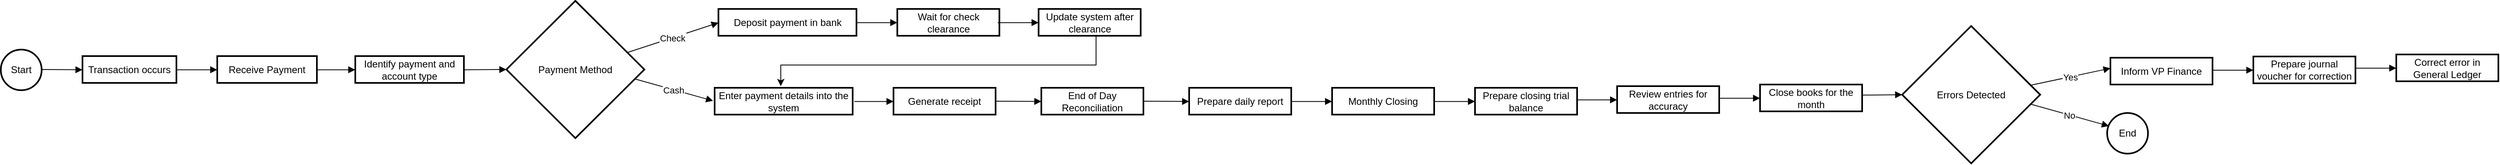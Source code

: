 <mxfile version="24.7.5">
  <diagram name="Page-1" id="OnniErKwhlVHqoexKt-W">
    <mxGraphModel dx="4970" dy="2070" grid="1" gridSize="10" guides="1" tooltips="1" connect="1" arrows="1" fold="1" page="1" pageScale="1" pageWidth="850" pageHeight="1100" math="0" shadow="0">
      <root>
        <mxCell id="0" />
        <mxCell id="1" parent="0" />
        <mxCell id="3kDJoMaCffaIHpAtDq5U-1" value="Start" style="ellipse;aspect=fixed;strokeWidth=2;whiteSpace=wrap;" vertex="1" parent="1">
          <mxGeometry x="-10" y="440" width="50" height="50" as="geometry" />
        </mxCell>
        <mxCell id="3kDJoMaCffaIHpAtDq5U-2" value="Transaction occurs" style="whiteSpace=wrap;strokeWidth=2;" vertex="1" parent="1">
          <mxGeometry x="90" y="448" width="115" height="33" as="geometry" />
        </mxCell>
        <mxCell id="3kDJoMaCffaIHpAtDq5U-3" value="Receive Payment" style="whiteSpace=wrap;strokeWidth=2;" vertex="1" parent="1">
          <mxGeometry x="255" y="448" width="122" height="33" as="geometry" />
        </mxCell>
        <mxCell id="3kDJoMaCffaIHpAtDq5U-4" value="Identify payment and account type" style="whiteSpace=wrap;strokeWidth=2;" vertex="1" parent="1">
          <mxGeometry x="424" y="448" width="133" height="33" as="geometry" />
        </mxCell>
        <mxCell id="3kDJoMaCffaIHpAtDq5U-5" value="Payment Method" style="rhombus;strokeWidth=2;whiteSpace=wrap;" vertex="1" parent="1">
          <mxGeometry x="609" y="380" width="169" height="169" as="geometry" />
        </mxCell>
        <mxCell id="3kDJoMaCffaIHpAtDq5U-6" value="Wait for check clearance" style="whiteSpace=wrap;strokeWidth=2;" vertex="1" parent="1">
          <mxGeometry x="1087.66" y="390" width="125" height="33" as="geometry" />
        </mxCell>
        <mxCell id="3kDJoMaCffaIHpAtDq5U-7" value="" style="curved=1;startArrow=none;endArrow=block;exitX=1;exitY=0.49;entryX=0;entryY=0.51;" edge="1" parent="1" source="3kDJoMaCffaIHpAtDq5U-1" target="3kDJoMaCffaIHpAtDq5U-2">
          <mxGeometry relative="1" as="geometry">
            <Array as="points" />
          </mxGeometry>
        </mxCell>
        <mxCell id="3kDJoMaCffaIHpAtDq5U-8" value="" style="curved=1;startArrow=none;endArrow=block;exitX=1;exitY=0.51;entryX=0;entryY=0.51;" edge="1" parent="1" source="3kDJoMaCffaIHpAtDq5U-2" target="3kDJoMaCffaIHpAtDq5U-3">
          <mxGeometry relative="1" as="geometry">
            <Array as="points" />
          </mxGeometry>
        </mxCell>
        <mxCell id="3kDJoMaCffaIHpAtDq5U-9" value="" style="curved=1;startArrow=none;endArrow=block;exitX=1;exitY=0.51;entryX=0;entryY=0.51;" edge="1" parent="1" source="3kDJoMaCffaIHpAtDq5U-3" target="3kDJoMaCffaIHpAtDq5U-4">
          <mxGeometry relative="1" as="geometry">
            <Array as="points" />
          </mxGeometry>
        </mxCell>
        <mxCell id="3kDJoMaCffaIHpAtDq5U-10" value="" style="curved=1;startArrow=none;endArrow=block;exitX=0.99;exitY=0.51;entryX=0;entryY=0.5;" edge="1" parent="1" source="3kDJoMaCffaIHpAtDq5U-4" target="3kDJoMaCffaIHpAtDq5U-5">
          <mxGeometry relative="1" as="geometry">
            <Array as="points" />
          </mxGeometry>
        </mxCell>
        <mxCell id="3kDJoMaCffaIHpAtDq5U-11" value="Check" style="curved=1;startArrow=none;endArrow=block;" edge="1" parent="1" source="3kDJoMaCffaIHpAtDq5U-5">
          <mxGeometry relative="1" as="geometry">
            <Array as="points" />
            <mxPoint x="771.005" y="427.845" as="sourcePoint" />
            <mxPoint x="868.66" y="407" as="targetPoint" />
          </mxGeometry>
        </mxCell>
        <mxCell id="3kDJoMaCffaIHpAtDq5U-12" value="Cash" style="curved=1;startArrow=none;endArrow=block;exitX=1;exitY=0.58;" edge="1" parent="1" source="3kDJoMaCffaIHpAtDq5U-5">
          <mxGeometry relative="1" as="geometry">
            <Array as="points" />
            <mxPoint x="862" y="503" as="targetPoint" />
          </mxGeometry>
        </mxCell>
        <mxCell id="3kDJoMaCffaIHpAtDq5U-13" value="" style="curved=1;startArrow=none;endArrow=block;exitX=1;exitY=0.51;entryX=0;entryY=0.51;" edge="1" parent="1" target="3kDJoMaCffaIHpAtDq5U-6">
          <mxGeometry relative="1" as="geometry">
            <Array as="points" />
            <mxPoint x="1037.66" y="406.83" as="sourcePoint" />
          </mxGeometry>
        </mxCell>
        <mxCell id="3kDJoMaCffaIHpAtDq5U-14" value="Deposit payment in bank" style="whiteSpace=wrap;strokeWidth=2;" vertex="1" parent="1">
          <mxGeometry x="868.66" y="390" width="169" height="33" as="geometry" />
        </mxCell>
        <mxCell id="3kDJoMaCffaIHpAtDq5U-15" value="Enter payment details into the system" style="whiteSpace=wrap;strokeWidth=2;" vertex="1" parent="1">
          <mxGeometry x="864" y="487" width="169" height="33" as="geometry" />
        </mxCell>
        <mxCell id="3kDJoMaCffaIHpAtDq5U-16" value="Generate receipt" style="whiteSpace=wrap;strokeWidth=2;" vertex="1" parent="1">
          <mxGeometry x="1083" y="487" width="125" height="33" as="geometry" />
        </mxCell>
        <mxCell id="3kDJoMaCffaIHpAtDq5U-17" value="" style="curved=1;startArrow=none;endArrow=block;exitX=1;exitY=0.51;entryX=0;entryY=0.51;" edge="1" parent="1" target="3kDJoMaCffaIHpAtDq5U-16">
          <mxGeometry relative="1" as="geometry">
            <Array as="points" />
            <mxPoint x="1035" y="503.83" as="sourcePoint" />
          </mxGeometry>
        </mxCell>
        <mxCell id="3kDJoMaCffaIHpAtDq5U-18" value="Update system after clearance" style="whiteSpace=wrap;strokeWidth=2;" vertex="1" parent="1">
          <mxGeometry x="1260.66" y="390" width="125" height="33" as="geometry" />
        </mxCell>
        <mxCell id="3kDJoMaCffaIHpAtDq5U-19" value="" style="curved=1;startArrow=none;endArrow=block;exitX=1;exitY=0.51;entryX=0;entryY=0.51;" edge="1" parent="1" target="3kDJoMaCffaIHpAtDq5U-18">
          <mxGeometry relative="1" as="geometry">
            <Array as="points" />
            <mxPoint x="1210.66" y="406.83" as="sourcePoint" />
          </mxGeometry>
        </mxCell>
        <mxCell id="3kDJoMaCffaIHpAtDq5U-20" value="" style="edgeStyle=orthogonalEdgeStyle;rounded=0;orthogonalLoop=1;jettySize=auto;html=1;exitX=0.5;exitY=1;exitDx=0;exitDy=0;" edge="1" parent="1" source="3kDJoMaCffaIHpAtDq5U-18">
          <mxGeometry relative="1" as="geometry">
            <mxPoint x="945" y="485" as="targetPoint" />
            <Array as="points">
              <mxPoint x="1331" y="423" />
              <mxPoint x="1331" y="459" />
              <mxPoint x="945" y="459" />
            </Array>
            <mxPoint x="1331" y="438" as="sourcePoint" />
          </mxGeometry>
        </mxCell>
        <mxCell id="3kDJoMaCffaIHpAtDq5U-21" value="End of Day Reconciliation" style="whiteSpace=wrap;strokeWidth=2;" vertex="1" parent="1">
          <mxGeometry x="1264" y="487" width="125" height="33" as="geometry" />
        </mxCell>
        <mxCell id="3kDJoMaCffaIHpAtDq5U-22" value="" style="curved=1;startArrow=none;endArrow=block;exitX=1;exitY=0.5;entryX=0;entryY=0.51;exitDx=0;exitDy=0;" edge="1" parent="1" source="3kDJoMaCffaIHpAtDq5U-16" target="3kDJoMaCffaIHpAtDq5U-21">
          <mxGeometry relative="1" as="geometry">
            <Array as="points" />
            <mxPoint x="1215" y="503.83" as="sourcePoint" />
          </mxGeometry>
        </mxCell>
        <mxCell id="3kDJoMaCffaIHpAtDq5U-23" value="Prepare daily report" style="whiteSpace=wrap;strokeWidth=2;" vertex="1" parent="1">
          <mxGeometry x="1445" y="487" width="125" height="33" as="geometry" />
        </mxCell>
        <mxCell id="3kDJoMaCffaIHpAtDq5U-24" value="" style="curved=1;startArrow=none;endArrow=block;exitX=1;exitY=0.5;entryX=0;entryY=0.51;exitDx=0;exitDy=0;" edge="1" parent="1" source="3kDJoMaCffaIHpAtDq5U-21" target="3kDJoMaCffaIHpAtDq5U-23">
          <mxGeometry relative="1" as="geometry">
            <Array as="points" />
            <mxPoint x="1394" y="503.83" as="sourcePoint" />
          </mxGeometry>
        </mxCell>
        <mxCell id="3kDJoMaCffaIHpAtDq5U-25" value="Monthly Closing" style="whiteSpace=wrap;strokeWidth=2;" vertex="1" parent="1">
          <mxGeometry x="1620" y="487" width="125" height="33" as="geometry" />
        </mxCell>
        <mxCell id="3kDJoMaCffaIHpAtDq5U-26" value="" style="curved=1;startArrow=none;endArrow=block;exitX=1;exitY=0.51;entryX=0;entryY=0.51;" edge="1" parent="1" target="3kDJoMaCffaIHpAtDq5U-25">
          <mxGeometry relative="1" as="geometry">
            <Array as="points" />
            <mxPoint x="1569" y="503.83" as="sourcePoint" />
          </mxGeometry>
        </mxCell>
        <mxCell id="3kDJoMaCffaIHpAtDq5U-27" value="Prepare closing trial balance" style="whiteSpace=wrap;strokeWidth=2;" vertex="1" parent="1">
          <mxGeometry x="1795" y="487" width="125" height="33" as="geometry" />
        </mxCell>
        <mxCell id="3kDJoMaCffaIHpAtDq5U-28" value="" style="curved=1;startArrow=none;endArrow=block;exitX=1;exitY=0.51;entryX=0;entryY=0.51;" edge="1" parent="1" target="3kDJoMaCffaIHpAtDq5U-27">
          <mxGeometry relative="1" as="geometry">
            <Array as="points" />
            <mxPoint x="1744" y="503.83" as="sourcePoint" />
          </mxGeometry>
        </mxCell>
        <mxCell id="3kDJoMaCffaIHpAtDq5U-29" value="Review entries for accuracy" style="whiteSpace=wrap;strokeWidth=2;" vertex="1" parent="1">
          <mxGeometry x="1969" y="485" width="125" height="33" as="geometry" />
        </mxCell>
        <mxCell id="3kDJoMaCffaIHpAtDq5U-30" value="" style="curved=1;startArrow=none;endArrow=block;exitX=1;exitY=0.51;entryX=0;entryY=0.51;" edge="1" parent="1" target="3kDJoMaCffaIHpAtDq5U-29">
          <mxGeometry relative="1" as="geometry">
            <Array as="points" />
            <mxPoint x="1919" y="501.83" as="sourcePoint" />
          </mxGeometry>
        </mxCell>
        <mxCell id="3kDJoMaCffaIHpAtDq5U-31" value="Close books for the month" style="whiteSpace=wrap;strokeWidth=2;" vertex="1" parent="1">
          <mxGeometry x="2144" y="483" width="125" height="33" as="geometry" />
        </mxCell>
        <mxCell id="3kDJoMaCffaIHpAtDq5U-32" value="" style="curved=1;startArrow=none;endArrow=block;exitX=1;exitY=0.51;entryX=0;entryY=0.51;" edge="1" parent="1" target="3kDJoMaCffaIHpAtDq5U-31">
          <mxGeometry relative="1" as="geometry">
            <Array as="points" />
            <mxPoint x="2094" y="499.83" as="sourcePoint" />
          </mxGeometry>
        </mxCell>
        <mxCell id="3kDJoMaCffaIHpAtDq5U-33" value="Errors Detected" style="rhombus;strokeWidth=2;whiteSpace=wrap;" vertex="1" parent="1">
          <mxGeometry x="2318" y="411" width="169" height="169" as="geometry" />
        </mxCell>
        <mxCell id="3kDJoMaCffaIHpAtDq5U-34" value="" style="curved=1;startArrow=none;endArrow=block;exitX=0.99;exitY=0.51;entryX=0;entryY=0.5;" edge="1" parent="1" target="3kDJoMaCffaIHpAtDq5U-33">
          <mxGeometry relative="1" as="geometry">
            <Array as="points" />
            <mxPoint x="2269" y="496" as="sourcePoint" />
          </mxGeometry>
        </mxCell>
        <mxCell id="3kDJoMaCffaIHpAtDq5U-35" value="Yes" style="curved=1;startArrow=none;endArrow=block;exitX=1;exitY=0.42;" edge="1" parent="1" source="3kDJoMaCffaIHpAtDq5U-33">
          <mxGeometry relative="1" as="geometry">
            <Array as="points" />
            <mxPoint x="2573" y="463" as="targetPoint" />
          </mxGeometry>
        </mxCell>
        <mxCell id="3kDJoMaCffaIHpAtDq5U-36" value="No" style="curved=1;startArrow=none;endArrow=block;exitX=1;exitY=0.58;" edge="1" parent="1" source="3kDJoMaCffaIHpAtDq5U-33">
          <mxGeometry relative="1" as="geometry">
            <Array as="points" />
            <mxPoint x="2571" y="534" as="targetPoint" />
          </mxGeometry>
        </mxCell>
        <mxCell id="3kDJoMaCffaIHpAtDq5U-37" value="Inform VP Finance" style="whiteSpace=wrap;strokeWidth=2;" vertex="1" parent="1">
          <mxGeometry x="2573" y="450" width="125" height="33" as="geometry" />
        </mxCell>
        <mxCell id="3kDJoMaCffaIHpAtDq5U-38" value="Prepare journal voucher for correction" style="whiteSpace=wrap;strokeWidth=2;" vertex="1" parent="1">
          <mxGeometry x="2748" y="448.5" width="125" height="33" as="geometry" />
        </mxCell>
        <mxCell id="3kDJoMaCffaIHpAtDq5U-39" value="" style="curved=1;startArrow=none;endArrow=block;exitX=1;exitY=0.51;entryX=0;entryY=0.51;" edge="1" parent="1" target="3kDJoMaCffaIHpAtDq5U-38">
          <mxGeometry relative="1" as="geometry">
            <Array as="points" />
            <mxPoint x="2698" y="465.33" as="sourcePoint" />
          </mxGeometry>
        </mxCell>
        <mxCell id="3kDJoMaCffaIHpAtDq5U-40" value="Correct error in General Ledger" style="whiteSpace=wrap;strokeWidth=2;" vertex="1" parent="1">
          <mxGeometry x="2923" y="446" width="125" height="33" as="geometry" />
        </mxCell>
        <mxCell id="3kDJoMaCffaIHpAtDq5U-41" value="" style="curved=1;startArrow=none;endArrow=block;exitX=1;exitY=0.51;entryX=0;entryY=0.51;" edge="1" parent="1" target="3kDJoMaCffaIHpAtDq5U-40">
          <mxGeometry relative="1" as="geometry">
            <Array as="points" />
            <mxPoint x="2873" y="462.83" as="sourcePoint" />
          </mxGeometry>
        </mxCell>
        <mxCell id="3kDJoMaCffaIHpAtDq5U-42" value="End" style="ellipse;aspect=fixed;strokeWidth=2;whiteSpace=wrap;" vertex="1" parent="1">
          <mxGeometry x="2569" y="518" width="50" height="50" as="geometry" />
        </mxCell>
      </root>
    </mxGraphModel>
  </diagram>
</mxfile>
